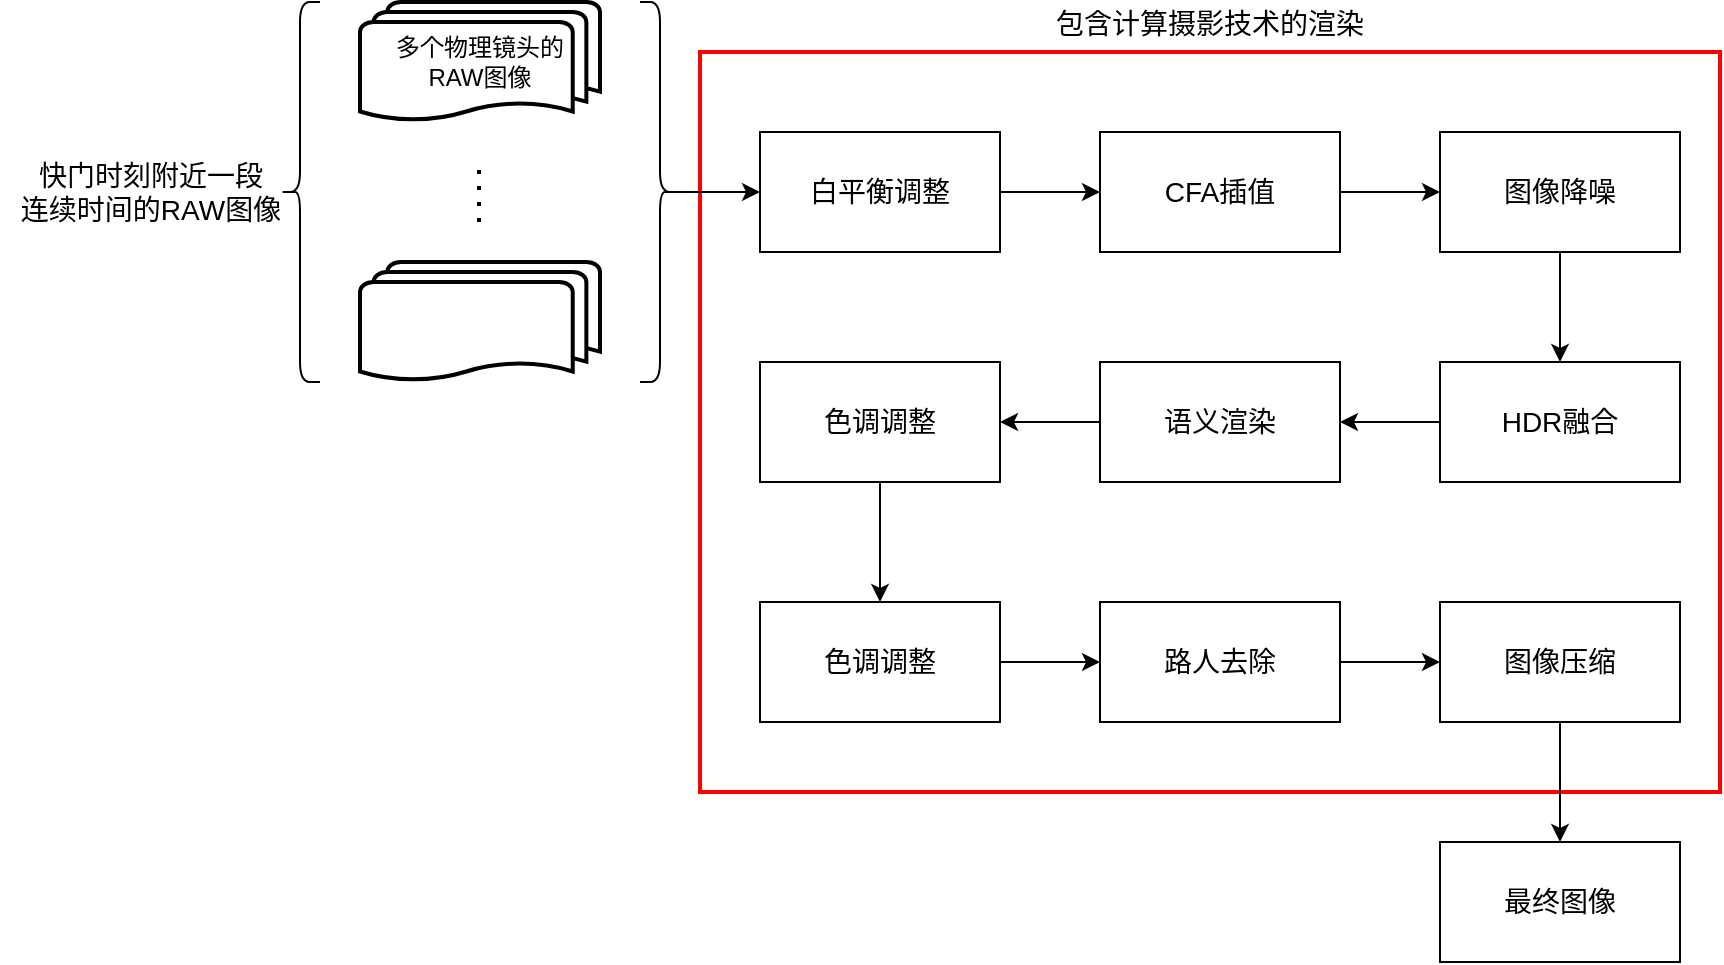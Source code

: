 <mxfile version="20.5.3" type="github">
  <diagram id="NobDe7lGs-4SM-pthLG_" name="Page-1">
    <mxGraphModel dx="1674" dy="635" grid="1" gridSize="10" guides="1" tooltips="1" connect="1" arrows="1" fold="1" page="1" pageScale="1" pageWidth="850" pageHeight="1100" math="0" shadow="0">
      <root>
        <mxCell id="0" />
        <mxCell id="1" parent="0" />
        <mxCell id="r6OGX3egr9KRE91ye2ou-26" value="" style="rounded=0;whiteSpace=wrap;html=1;strokeColor=#FF0000;strokeWidth=2;" parent="1" vertex="1">
          <mxGeometry x="310" y="155" width="510" height="370" as="geometry" />
        </mxCell>
        <mxCell id="r6OGX3egr9KRE91ye2ou-1" value="多个物理镜头的&lt;br style=&quot;font-size: 12px;&quot;&gt;RAW图像" style="strokeWidth=2;html=1;shape=mxgraph.flowchart.multi-document;whiteSpace=wrap;fontSize=12;" parent="1" vertex="1">
          <mxGeometry x="140" y="130" width="120" height="60" as="geometry" />
        </mxCell>
        <mxCell id="r6OGX3egr9KRE91ye2ou-2" value="" style="strokeWidth=2;html=1;shape=mxgraph.flowchart.multi-document;whiteSpace=wrap;" parent="1" vertex="1">
          <mxGeometry x="140" y="260" width="120" height="60" as="geometry" />
        </mxCell>
        <mxCell id="r6OGX3egr9KRE91ye2ou-3" value="" style="endArrow=none;dashed=1;html=1;dashPattern=1 3;strokeWidth=2;rounded=0;" parent="1" edge="1">
          <mxGeometry width="50" height="50" relative="1" as="geometry">
            <mxPoint x="199.5" y="240" as="sourcePoint" />
            <mxPoint x="199.5" y="210" as="targetPoint" />
          </mxGeometry>
        </mxCell>
        <mxCell id="r6OGX3egr9KRE91ye2ou-4" value="" style="shape=curlyBracket;whiteSpace=wrap;html=1;rounded=1;" parent="1" vertex="1">
          <mxGeometry x="100" y="130" width="20" height="190" as="geometry" />
        </mxCell>
        <mxCell id="r6OGX3egr9KRE91ye2ou-5" value="快门时刻附近一段&lt;br style=&quot;font-size: 14px;&quot;&gt;连续时间的RAW图像" style="text;html=1;align=center;verticalAlign=middle;resizable=0;points=[];autosize=1;strokeColor=none;fillColor=none;fontSize=14;" parent="1" vertex="1">
          <mxGeometry x="-40" y="200" width="150" height="50" as="geometry" />
        </mxCell>
        <mxCell id="r6OGX3egr9KRE91ye2ou-8" style="edgeStyle=orthogonalEdgeStyle;rounded=0;orthogonalLoop=1;jettySize=auto;html=1;exitX=0.1;exitY=0.5;exitDx=0;exitDy=0;exitPerimeter=0;entryX=0;entryY=0.5;entryDx=0;entryDy=0;" parent="1" source="r6OGX3egr9KRE91ye2ou-6" target="r6OGX3egr9KRE91ye2ou-7" edge="1">
          <mxGeometry relative="1" as="geometry" />
        </mxCell>
        <mxCell id="r6OGX3egr9KRE91ye2ou-6" value="" style="shape=curlyBracket;whiteSpace=wrap;html=1;rounded=1;flipH=1;" parent="1" vertex="1">
          <mxGeometry x="280" y="130" width="20" height="190" as="geometry" />
        </mxCell>
        <mxCell id="r6OGX3egr9KRE91ye2ou-10" value="" style="edgeStyle=orthogonalEdgeStyle;rounded=0;orthogonalLoop=1;jettySize=auto;html=1;" parent="1" source="r6OGX3egr9KRE91ye2ou-7" target="r6OGX3egr9KRE91ye2ou-9" edge="1">
          <mxGeometry relative="1" as="geometry" />
        </mxCell>
        <mxCell id="r6OGX3egr9KRE91ye2ou-7" value="白平衡调整" style="rounded=0;whiteSpace=wrap;html=1;fontSize=14;" parent="1" vertex="1">
          <mxGeometry x="340" y="195" width="120" height="60" as="geometry" />
        </mxCell>
        <mxCell id="r6OGX3egr9KRE91ye2ou-12" value="" style="edgeStyle=orthogonalEdgeStyle;rounded=0;orthogonalLoop=1;jettySize=auto;html=1;" parent="1" source="r6OGX3egr9KRE91ye2ou-9" target="r6OGX3egr9KRE91ye2ou-11" edge="1">
          <mxGeometry relative="1" as="geometry" />
        </mxCell>
        <mxCell id="r6OGX3egr9KRE91ye2ou-9" value="CFA插值" style="whiteSpace=wrap;html=1;rounded=0;fontSize=14;" parent="1" vertex="1">
          <mxGeometry x="510" y="195" width="120" height="60" as="geometry" />
        </mxCell>
        <mxCell id="r6OGX3egr9KRE91ye2ou-14" value="" style="edgeStyle=orthogonalEdgeStyle;rounded=0;orthogonalLoop=1;jettySize=auto;html=1;" parent="1" source="r6OGX3egr9KRE91ye2ou-11" target="r6OGX3egr9KRE91ye2ou-13" edge="1">
          <mxGeometry relative="1" as="geometry" />
        </mxCell>
        <mxCell id="r6OGX3egr9KRE91ye2ou-11" value="图像降噪" style="whiteSpace=wrap;html=1;rounded=0;fontSize=14;" parent="1" vertex="1">
          <mxGeometry x="680" y="195" width="120" height="60" as="geometry" />
        </mxCell>
        <mxCell id="r6OGX3egr9KRE91ye2ou-16" value="" style="edgeStyle=orthogonalEdgeStyle;rounded=0;orthogonalLoop=1;jettySize=auto;html=1;" parent="1" source="r6OGX3egr9KRE91ye2ou-13" target="r6OGX3egr9KRE91ye2ou-15" edge="1">
          <mxGeometry relative="1" as="geometry" />
        </mxCell>
        <mxCell id="r6OGX3egr9KRE91ye2ou-13" value="HDR融合" style="whiteSpace=wrap;html=1;rounded=0;fontSize=14;" parent="1" vertex="1">
          <mxGeometry x="680" y="310" width="120" height="60" as="geometry" />
        </mxCell>
        <mxCell id="r6OGX3egr9KRE91ye2ou-18" value="" style="edgeStyle=orthogonalEdgeStyle;rounded=0;orthogonalLoop=1;jettySize=auto;html=1;" parent="1" source="r6OGX3egr9KRE91ye2ou-15" target="r6OGX3egr9KRE91ye2ou-17" edge="1">
          <mxGeometry relative="1" as="geometry" />
        </mxCell>
        <mxCell id="r6OGX3egr9KRE91ye2ou-15" value="语义渲染" style="whiteSpace=wrap;html=1;rounded=0;fontSize=14;" parent="1" vertex="1">
          <mxGeometry x="510" y="310" width="120" height="60" as="geometry" />
        </mxCell>
        <mxCell id="r6OGX3egr9KRE91ye2ou-20" value="" style="edgeStyle=orthogonalEdgeStyle;rounded=0;orthogonalLoop=1;jettySize=auto;html=1;" parent="1" source="r6OGX3egr9KRE91ye2ou-17" target="r6OGX3egr9KRE91ye2ou-19" edge="1">
          <mxGeometry relative="1" as="geometry" />
        </mxCell>
        <mxCell id="r6OGX3egr9KRE91ye2ou-17" value="色调调整" style="whiteSpace=wrap;html=1;rounded=0;fontSize=14;" parent="1" vertex="1">
          <mxGeometry x="340" y="310" width="120" height="60" as="geometry" />
        </mxCell>
        <mxCell id="r6OGX3egr9KRE91ye2ou-22" value="" style="edgeStyle=orthogonalEdgeStyle;rounded=0;orthogonalLoop=1;jettySize=auto;html=1;" parent="1" source="r6OGX3egr9KRE91ye2ou-19" target="r6OGX3egr9KRE91ye2ou-21" edge="1">
          <mxGeometry relative="1" as="geometry" />
        </mxCell>
        <mxCell id="r6OGX3egr9KRE91ye2ou-19" value="色调调整" style="whiteSpace=wrap;html=1;rounded=0;fontSize=14;" parent="1" vertex="1">
          <mxGeometry x="340" y="430" width="120" height="60" as="geometry" />
        </mxCell>
        <mxCell id="r6OGX3egr9KRE91ye2ou-24" value="" style="edgeStyle=orthogonalEdgeStyle;rounded=0;orthogonalLoop=1;jettySize=auto;html=1;" parent="1" source="r6OGX3egr9KRE91ye2ou-21" target="r6OGX3egr9KRE91ye2ou-23" edge="1">
          <mxGeometry relative="1" as="geometry" />
        </mxCell>
        <mxCell id="r6OGX3egr9KRE91ye2ou-21" value="路人去除" style="whiteSpace=wrap;html=1;rounded=0;fontSize=14;" parent="1" vertex="1">
          <mxGeometry x="510" y="430" width="120" height="60" as="geometry" />
        </mxCell>
        <mxCell id="r6OGX3egr9KRE91ye2ou-29" value="" style="edgeStyle=orthogonalEdgeStyle;rounded=0;orthogonalLoop=1;jettySize=auto;html=1;" parent="1" source="r6OGX3egr9KRE91ye2ou-23" target="r6OGX3egr9KRE91ye2ou-28" edge="1">
          <mxGeometry relative="1" as="geometry" />
        </mxCell>
        <mxCell id="r6OGX3egr9KRE91ye2ou-23" value="图像压缩" style="whiteSpace=wrap;html=1;rounded=0;fontSize=14;" parent="1" vertex="1">
          <mxGeometry x="680" y="430" width="120" height="60" as="geometry" />
        </mxCell>
        <UserObject label="包含计算摄影技术的渲染过程" placeholders="1" name="Variable" id="r6OGX3egr9KRE91ye2ou-27">
          <mxCell style="text;html=1;strokeColor=none;fillColor=none;align=center;verticalAlign=middle;whiteSpace=wrap;overflow=hidden;strokeWidth=2;fontSize=14;" parent="1" vertex="1">
            <mxGeometry x="485" y="130" width="160" height="20" as="geometry" />
          </mxCell>
        </UserObject>
        <mxCell id="r6OGX3egr9KRE91ye2ou-28" value="最终图像" style="whiteSpace=wrap;html=1;rounded=0;fontSize=14;" parent="1" vertex="1">
          <mxGeometry x="680" y="550" width="120" height="60" as="geometry" />
        </mxCell>
      </root>
    </mxGraphModel>
  </diagram>
</mxfile>
